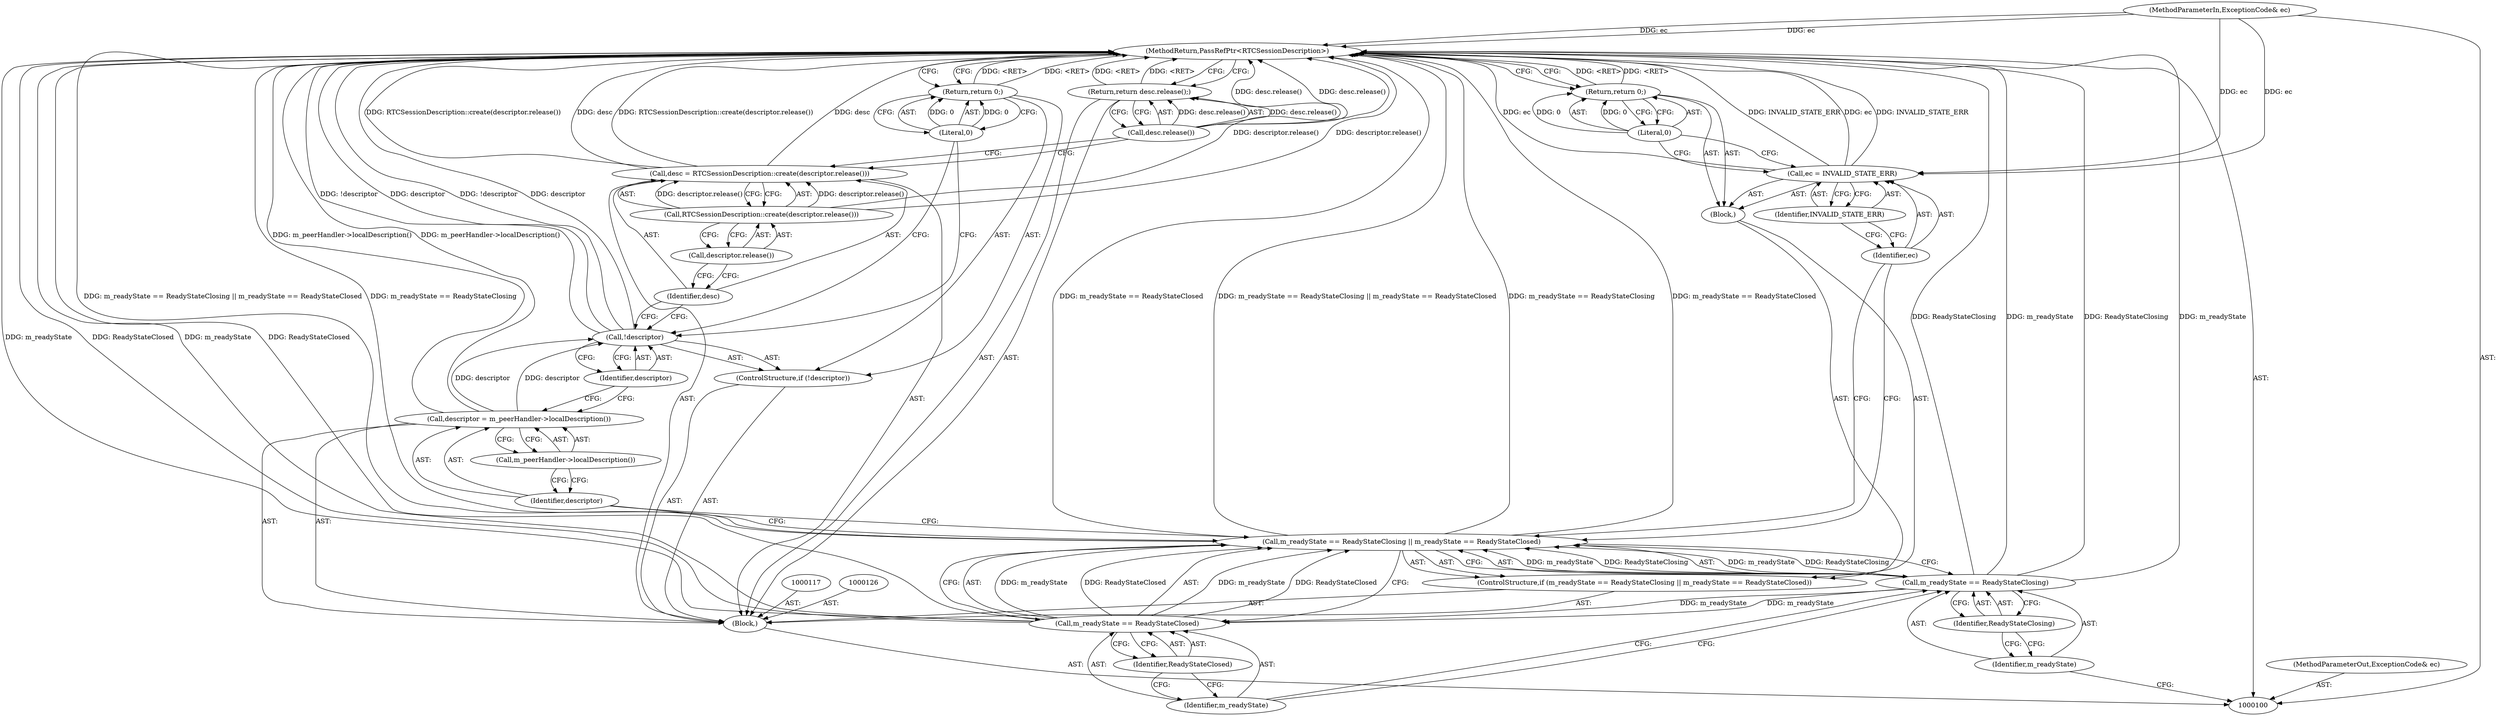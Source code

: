 digraph "1_Chrome_ab5e55ff333def909d025ac45da9ffa0d88a63f2_0" {
"1000133" [label="(MethodReturn,PassRefPtr<RTCSessionDescription>)"];
"1000101" [label="(MethodParameterIn,ExceptionCode& ec)"];
"1000174" [label="(MethodParameterOut,ExceptionCode& ec)"];
"1000127" [label="(Call,desc = RTCSessionDescription::create(descriptor.release()))"];
"1000128" [label="(Identifier,desc)"];
"1000129" [label="(Call,RTCSessionDescription::create(descriptor.release()))"];
"1000130" [label="(Call,descriptor.release())"];
"1000132" [label="(Call,desc.release())"];
"1000131" [label="(Return,return desc.release();)"];
"1000102" [label="(Block,)"];
"1000107" [label="(Identifier,ReadyStateClosing)"];
"1000103" [label="(ControlStructure,if (m_readyState == ReadyStateClosing || m_readyState == ReadyStateClosed))"];
"1000108" [label="(Call,m_readyState == ReadyStateClosed)"];
"1000109" [label="(Identifier,m_readyState)"];
"1000110" [label="(Identifier,ReadyStateClosed)"];
"1000111" [label="(Block,)"];
"1000104" [label="(Call,m_readyState == ReadyStateClosing || m_readyState == ReadyStateClosed)"];
"1000105" [label="(Call,m_readyState == ReadyStateClosing)"];
"1000106" [label="(Identifier,m_readyState)"];
"1000114" [label="(Identifier,INVALID_STATE_ERR)"];
"1000112" [label="(Call,ec = INVALID_STATE_ERR)"];
"1000113" [label="(Identifier,ec)"];
"1000116" [label="(Literal,0)"];
"1000115" [label="(Return,return 0;)"];
"1000118" [label="(Call,descriptor = m_peerHandler->localDescription())"];
"1000119" [label="(Identifier,descriptor)"];
"1000120" [label="(Call,m_peerHandler->localDescription())"];
"1000121" [label="(ControlStructure,if (!descriptor))"];
"1000122" [label="(Call,!descriptor)"];
"1000123" [label="(Identifier,descriptor)"];
"1000125" [label="(Literal,0)"];
"1000124" [label="(Return,return 0;)"];
"1000133" -> "1000100"  [label="AST: "];
"1000133" -> "1000115"  [label="CFG: "];
"1000133" -> "1000124"  [label="CFG: "];
"1000133" -> "1000131"  [label="CFG: "];
"1000124" -> "1000133"  [label="DDG: <RET>"];
"1000129" -> "1000133"  [label="DDG: descriptor.release()"];
"1000104" -> "1000133"  [label="DDG: m_readyState == ReadyStateClosed"];
"1000104" -> "1000133"  [label="DDG: m_readyState == ReadyStateClosing || m_readyState == ReadyStateClosed"];
"1000104" -> "1000133"  [label="DDG: m_readyState == ReadyStateClosing"];
"1000105" -> "1000133"  [label="DDG: ReadyStateClosing"];
"1000105" -> "1000133"  [label="DDG: m_readyState"];
"1000112" -> "1000133"  [label="DDG: INVALID_STATE_ERR"];
"1000112" -> "1000133"  [label="DDG: ec"];
"1000127" -> "1000133"  [label="DDG: RTCSessionDescription::create(descriptor.release())"];
"1000127" -> "1000133"  [label="DDG: desc"];
"1000122" -> "1000133"  [label="DDG: !descriptor"];
"1000122" -> "1000133"  [label="DDG: descriptor"];
"1000132" -> "1000133"  [label="DDG: desc.release()"];
"1000101" -> "1000133"  [label="DDG: ec"];
"1000108" -> "1000133"  [label="DDG: ReadyStateClosed"];
"1000108" -> "1000133"  [label="DDG: m_readyState"];
"1000118" -> "1000133"  [label="DDG: m_peerHandler->localDescription()"];
"1000131" -> "1000133"  [label="DDG: <RET>"];
"1000115" -> "1000133"  [label="DDG: <RET>"];
"1000101" -> "1000100"  [label="AST: "];
"1000101" -> "1000133"  [label="DDG: ec"];
"1000101" -> "1000112"  [label="DDG: ec"];
"1000174" -> "1000100"  [label="AST: "];
"1000127" -> "1000102"  [label="AST: "];
"1000127" -> "1000129"  [label="CFG: "];
"1000128" -> "1000127"  [label="AST: "];
"1000129" -> "1000127"  [label="AST: "];
"1000132" -> "1000127"  [label="CFG: "];
"1000127" -> "1000133"  [label="DDG: RTCSessionDescription::create(descriptor.release())"];
"1000127" -> "1000133"  [label="DDG: desc"];
"1000129" -> "1000127"  [label="DDG: descriptor.release()"];
"1000128" -> "1000127"  [label="AST: "];
"1000128" -> "1000122"  [label="CFG: "];
"1000130" -> "1000128"  [label="CFG: "];
"1000129" -> "1000127"  [label="AST: "];
"1000129" -> "1000130"  [label="CFG: "];
"1000130" -> "1000129"  [label="AST: "];
"1000127" -> "1000129"  [label="CFG: "];
"1000129" -> "1000133"  [label="DDG: descriptor.release()"];
"1000129" -> "1000127"  [label="DDG: descriptor.release()"];
"1000130" -> "1000129"  [label="AST: "];
"1000130" -> "1000128"  [label="CFG: "];
"1000129" -> "1000130"  [label="CFG: "];
"1000132" -> "1000131"  [label="AST: "];
"1000132" -> "1000127"  [label="CFG: "];
"1000131" -> "1000132"  [label="CFG: "];
"1000132" -> "1000133"  [label="DDG: desc.release()"];
"1000132" -> "1000131"  [label="DDG: desc.release()"];
"1000131" -> "1000102"  [label="AST: "];
"1000131" -> "1000132"  [label="CFG: "];
"1000132" -> "1000131"  [label="AST: "];
"1000133" -> "1000131"  [label="CFG: "];
"1000131" -> "1000133"  [label="DDG: <RET>"];
"1000132" -> "1000131"  [label="DDG: desc.release()"];
"1000102" -> "1000100"  [label="AST: "];
"1000103" -> "1000102"  [label="AST: "];
"1000117" -> "1000102"  [label="AST: "];
"1000118" -> "1000102"  [label="AST: "];
"1000121" -> "1000102"  [label="AST: "];
"1000126" -> "1000102"  [label="AST: "];
"1000127" -> "1000102"  [label="AST: "];
"1000131" -> "1000102"  [label="AST: "];
"1000107" -> "1000105"  [label="AST: "];
"1000107" -> "1000106"  [label="CFG: "];
"1000105" -> "1000107"  [label="CFG: "];
"1000103" -> "1000102"  [label="AST: "];
"1000104" -> "1000103"  [label="AST: "];
"1000111" -> "1000103"  [label="AST: "];
"1000108" -> "1000104"  [label="AST: "];
"1000108" -> "1000110"  [label="CFG: "];
"1000109" -> "1000108"  [label="AST: "];
"1000110" -> "1000108"  [label="AST: "];
"1000104" -> "1000108"  [label="CFG: "];
"1000108" -> "1000133"  [label="DDG: ReadyStateClosed"];
"1000108" -> "1000133"  [label="DDG: m_readyState"];
"1000108" -> "1000104"  [label="DDG: m_readyState"];
"1000108" -> "1000104"  [label="DDG: ReadyStateClosed"];
"1000105" -> "1000108"  [label="DDG: m_readyState"];
"1000109" -> "1000108"  [label="AST: "];
"1000109" -> "1000105"  [label="CFG: "];
"1000110" -> "1000109"  [label="CFG: "];
"1000110" -> "1000108"  [label="AST: "];
"1000110" -> "1000109"  [label="CFG: "];
"1000108" -> "1000110"  [label="CFG: "];
"1000111" -> "1000103"  [label="AST: "];
"1000112" -> "1000111"  [label="AST: "];
"1000115" -> "1000111"  [label="AST: "];
"1000104" -> "1000103"  [label="AST: "];
"1000104" -> "1000105"  [label="CFG: "];
"1000104" -> "1000108"  [label="CFG: "];
"1000105" -> "1000104"  [label="AST: "];
"1000108" -> "1000104"  [label="AST: "];
"1000113" -> "1000104"  [label="CFG: "];
"1000119" -> "1000104"  [label="CFG: "];
"1000104" -> "1000133"  [label="DDG: m_readyState == ReadyStateClosed"];
"1000104" -> "1000133"  [label="DDG: m_readyState == ReadyStateClosing || m_readyState == ReadyStateClosed"];
"1000104" -> "1000133"  [label="DDG: m_readyState == ReadyStateClosing"];
"1000105" -> "1000104"  [label="DDG: m_readyState"];
"1000105" -> "1000104"  [label="DDG: ReadyStateClosing"];
"1000108" -> "1000104"  [label="DDG: m_readyState"];
"1000108" -> "1000104"  [label="DDG: ReadyStateClosed"];
"1000105" -> "1000104"  [label="AST: "];
"1000105" -> "1000107"  [label="CFG: "];
"1000106" -> "1000105"  [label="AST: "];
"1000107" -> "1000105"  [label="AST: "];
"1000109" -> "1000105"  [label="CFG: "];
"1000104" -> "1000105"  [label="CFG: "];
"1000105" -> "1000133"  [label="DDG: ReadyStateClosing"];
"1000105" -> "1000133"  [label="DDG: m_readyState"];
"1000105" -> "1000104"  [label="DDG: m_readyState"];
"1000105" -> "1000104"  [label="DDG: ReadyStateClosing"];
"1000105" -> "1000108"  [label="DDG: m_readyState"];
"1000106" -> "1000105"  [label="AST: "];
"1000106" -> "1000100"  [label="CFG: "];
"1000107" -> "1000106"  [label="CFG: "];
"1000114" -> "1000112"  [label="AST: "];
"1000114" -> "1000113"  [label="CFG: "];
"1000112" -> "1000114"  [label="CFG: "];
"1000112" -> "1000111"  [label="AST: "];
"1000112" -> "1000114"  [label="CFG: "];
"1000113" -> "1000112"  [label="AST: "];
"1000114" -> "1000112"  [label="AST: "];
"1000116" -> "1000112"  [label="CFG: "];
"1000112" -> "1000133"  [label="DDG: INVALID_STATE_ERR"];
"1000112" -> "1000133"  [label="DDG: ec"];
"1000101" -> "1000112"  [label="DDG: ec"];
"1000113" -> "1000112"  [label="AST: "];
"1000113" -> "1000104"  [label="CFG: "];
"1000114" -> "1000113"  [label="CFG: "];
"1000116" -> "1000115"  [label="AST: "];
"1000116" -> "1000112"  [label="CFG: "];
"1000115" -> "1000116"  [label="CFG: "];
"1000116" -> "1000115"  [label="DDG: 0"];
"1000115" -> "1000111"  [label="AST: "];
"1000115" -> "1000116"  [label="CFG: "];
"1000116" -> "1000115"  [label="AST: "];
"1000133" -> "1000115"  [label="CFG: "];
"1000115" -> "1000133"  [label="DDG: <RET>"];
"1000116" -> "1000115"  [label="DDG: 0"];
"1000118" -> "1000102"  [label="AST: "];
"1000118" -> "1000120"  [label="CFG: "];
"1000119" -> "1000118"  [label="AST: "];
"1000120" -> "1000118"  [label="AST: "];
"1000123" -> "1000118"  [label="CFG: "];
"1000118" -> "1000133"  [label="DDG: m_peerHandler->localDescription()"];
"1000118" -> "1000122"  [label="DDG: descriptor"];
"1000119" -> "1000118"  [label="AST: "];
"1000119" -> "1000104"  [label="CFG: "];
"1000120" -> "1000119"  [label="CFG: "];
"1000120" -> "1000118"  [label="AST: "];
"1000120" -> "1000119"  [label="CFG: "];
"1000118" -> "1000120"  [label="CFG: "];
"1000121" -> "1000102"  [label="AST: "];
"1000122" -> "1000121"  [label="AST: "];
"1000124" -> "1000121"  [label="AST: "];
"1000122" -> "1000121"  [label="AST: "];
"1000122" -> "1000123"  [label="CFG: "];
"1000123" -> "1000122"  [label="AST: "];
"1000125" -> "1000122"  [label="CFG: "];
"1000128" -> "1000122"  [label="CFG: "];
"1000122" -> "1000133"  [label="DDG: !descriptor"];
"1000122" -> "1000133"  [label="DDG: descriptor"];
"1000118" -> "1000122"  [label="DDG: descriptor"];
"1000123" -> "1000122"  [label="AST: "];
"1000123" -> "1000118"  [label="CFG: "];
"1000122" -> "1000123"  [label="CFG: "];
"1000125" -> "1000124"  [label="AST: "];
"1000125" -> "1000122"  [label="CFG: "];
"1000124" -> "1000125"  [label="CFG: "];
"1000125" -> "1000124"  [label="DDG: 0"];
"1000124" -> "1000121"  [label="AST: "];
"1000124" -> "1000125"  [label="CFG: "];
"1000125" -> "1000124"  [label="AST: "];
"1000133" -> "1000124"  [label="CFG: "];
"1000124" -> "1000133"  [label="DDG: <RET>"];
"1000125" -> "1000124"  [label="DDG: 0"];
}
